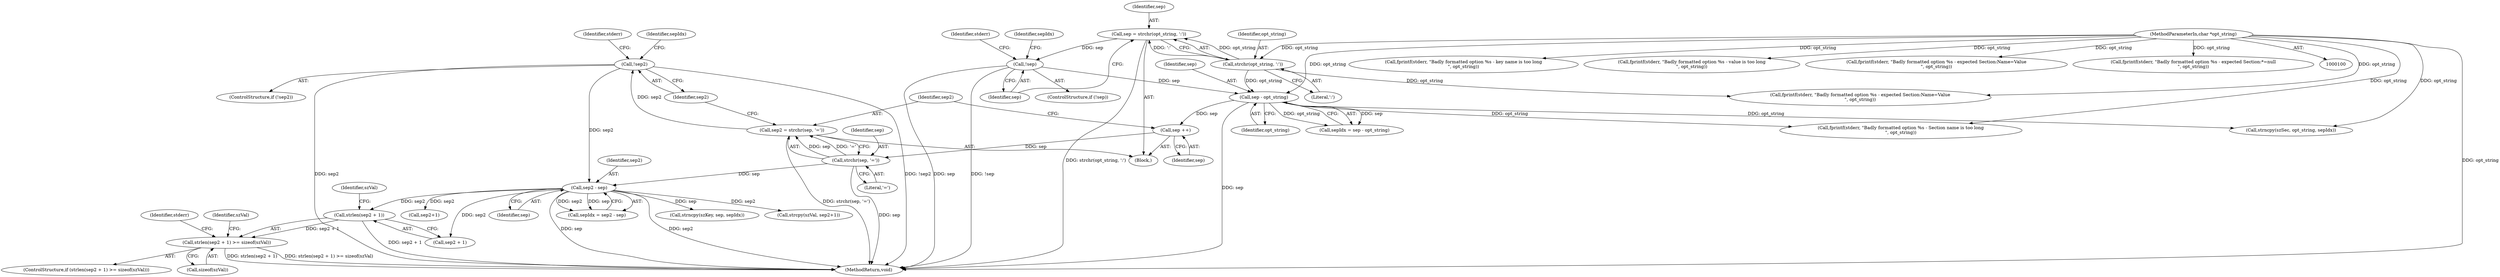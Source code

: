 digraph "0_gpac_35ab4475a7df9b2a4bcab235e379c0c3ec543658_2@API" {
"1000194" [label="(Call,strlen(sep2 + 1))"];
"1000169" [label="(Call,sep2 - sep)"];
"1000157" [label="(Call,!sep2)"];
"1000151" [label="(Call,sep2 = strchr(sep, '='))"];
"1000153" [label="(Call,strchr(sep, '='))"];
"1000149" [label="(Call,sep ++)"];
"1000126" [label="(Call,sep - opt_string)"];
"1000114" [label="(Call,!sep)"];
"1000108" [label="(Call,sep = strchr(opt_string, ':'))"];
"1000110" [label="(Call,strchr(opt_string, ':'))"];
"1000101" [label="(MethodParameterIn,char *opt_string)"];
"1000193" [label="(Call,strlen(sep2 + 1) >= sizeof(szVal))"];
"1000161" [label="(Identifier,stderr)"];
"1000124" [label="(Call,sepIdx = sep - opt_string)"];
"1000194" [label="(Call,strlen(sep2 + 1))"];
"1000192" [label="(ControlStructure,if (strlen(sep2 + 1) >= sizeof(szVal)))"];
"1000156" [label="(ControlStructure,if (!sep2))"];
"1000114" [label="(Call,!sep)"];
"1000128" [label="(Identifier,opt_string)"];
"1000168" [label="(Identifier,sepIdx)"];
"1000150" [label="(Identifier,sep)"];
"1000252" [label="(MethodReturn,void)"];
"1000118" [label="(Identifier,stderr)"];
"1000195" [label="(Call,sep2 + 1)"];
"1000152" [label="(Identifier,sep2)"];
"1000155" [label="(Literal,'=')"];
"1000115" [label="(Identifier,sep)"];
"1000125" [label="(Identifier,sepIdx)"];
"1000198" [label="(Call,sizeof(szVal))"];
"1000140" [label="(Call,strncpy(szSec, opt_string, sepIdx))"];
"1000110" [label="(Call,strchr(opt_string, ':'))"];
"1000171" [label="(Identifier,sep)"];
"1000157" [label="(Call,!sep2)"];
"1000183" [label="(Call,strncpy(szKey, sep, sepIdx))"];
"1000127" [label="(Identifier,sep)"];
"1000126" [label="(Call,sep - opt_string)"];
"1000108" [label="(Call,sep = strchr(opt_string, ':'))"];
"1000178" [label="(Call,fprintf(stderr, \"Badly formatted option %s - key name is too long\n\", opt_string))"];
"1000207" [label="(Identifier,szVal)"];
"1000199" [label="(Identifier,szVal)"];
"1000117" [label="(Call,fprintf(stderr, \"Badly formatted option %s - expected Section:Name=Value\n\", opt_string))"];
"1000201" [label="(Call,fprintf(stderr, \"Badly formatted option %s - value is too long\n\", opt_string))"];
"1000170" [label="(Identifier,sep2)"];
"1000135" [label="(Call,fprintf(stderr, \"Badly formatted option %s - Section name is too long\n\", opt_string))"];
"1000112" [label="(Literal,':')"];
"1000111" [label="(Identifier,opt_string)"];
"1000101" [label="(MethodParameterIn,char *opt_string)"];
"1000158" [label="(Identifier,sep2)"];
"1000206" [label="(Call,strcpy(szVal, sep2+1))"];
"1000102" [label="(Block,)"];
"1000153" [label="(Call,strchr(sep, '='))"];
"1000149" [label="(Call,sep ++)"];
"1000113" [label="(ControlStructure,if (!sep))"];
"1000109" [label="(Identifier,sep)"];
"1000154" [label="(Identifier,sep)"];
"1000208" [label="(Call,sep2+1)"];
"1000160" [label="(Call,fprintf(stderr, \"Badly formatted option %s - expected Section:Name=Value\n\", opt_string))"];
"1000193" [label="(Call,strlen(sep2 + 1) >= sizeof(szVal))"];
"1000222" [label="(Call,fprintf(stderr, \"Badly formatted option %s - expected Section:*=null\n\", opt_string))"];
"1000167" [label="(Call,sepIdx = sep2 - sep)"];
"1000202" [label="(Identifier,stderr)"];
"1000151" [label="(Call,sep2 = strchr(sep, '='))"];
"1000169" [label="(Call,sep2 - sep)"];
"1000194" -> "1000193"  [label="AST: "];
"1000194" -> "1000195"  [label="CFG: "];
"1000195" -> "1000194"  [label="AST: "];
"1000199" -> "1000194"  [label="CFG: "];
"1000194" -> "1000252"  [label="DDG: sep2 + 1"];
"1000194" -> "1000193"  [label="DDG: sep2 + 1"];
"1000169" -> "1000194"  [label="DDG: sep2"];
"1000169" -> "1000167"  [label="AST: "];
"1000169" -> "1000171"  [label="CFG: "];
"1000170" -> "1000169"  [label="AST: "];
"1000171" -> "1000169"  [label="AST: "];
"1000167" -> "1000169"  [label="CFG: "];
"1000169" -> "1000252"  [label="DDG: sep"];
"1000169" -> "1000252"  [label="DDG: sep2"];
"1000169" -> "1000167"  [label="DDG: sep2"];
"1000169" -> "1000167"  [label="DDG: sep"];
"1000157" -> "1000169"  [label="DDG: sep2"];
"1000153" -> "1000169"  [label="DDG: sep"];
"1000169" -> "1000183"  [label="DDG: sep"];
"1000169" -> "1000195"  [label="DDG: sep2"];
"1000169" -> "1000206"  [label="DDG: sep2"];
"1000169" -> "1000208"  [label="DDG: sep2"];
"1000157" -> "1000156"  [label="AST: "];
"1000157" -> "1000158"  [label="CFG: "];
"1000158" -> "1000157"  [label="AST: "];
"1000161" -> "1000157"  [label="CFG: "];
"1000168" -> "1000157"  [label="CFG: "];
"1000157" -> "1000252"  [label="DDG: !sep2"];
"1000157" -> "1000252"  [label="DDG: sep2"];
"1000151" -> "1000157"  [label="DDG: sep2"];
"1000151" -> "1000102"  [label="AST: "];
"1000151" -> "1000153"  [label="CFG: "];
"1000152" -> "1000151"  [label="AST: "];
"1000153" -> "1000151"  [label="AST: "];
"1000158" -> "1000151"  [label="CFG: "];
"1000151" -> "1000252"  [label="DDG: strchr(sep, '=')"];
"1000153" -> "1000151"  [label="DDG: sep"];
"1000153" -> "1000151"  [label="DDG: '='"];
"1000153" -> "1000155"  [label="CFG: "];
"1000154" -> "1000153"  [label="AST: "];
"1000155" -> "1000153"  [label="AST: "];
"1000153" -> "1000252"  [label="DDG: sep"];
"1000149" -> "1000153"  [label="DDG: sep"];
"1000149" -> "1000102"  [label="AST: "];
"1000149" -> "1000150"  [label="CFG: "];
"1000150" -> "1000149"  [label="AST: "];
"1000152" -> "1000149"  [label="CFG: "];
"1000126" -> "1000149"  [label="DDG: sep"];
"1000126" -> "1000124"  [label="AST: "];
"1000126" -> "1000128"  [label="CFG: "];
"1000127" -> "1000126"  [label="AST: "];
"1000128" -> "1000126"  [label="AST: "];
"1000124" -> "1000126"  [label="CFG: "];
"1000126" -> "1000252"  [label="DDG: sep"];
"1000126" -> "1000124"  [label="DDG: sep"];
"1000126" -> "1000124"  [label="DDG: opt_string"];
"1000114" -> "1000126"  [label="DDG: sep"];
"1000110" -> "1000126"  [label="DDG: opt_string"];
"1000101" -> "1000126"  [label="DDG: opt_string"];
"1000126" -> "1000135"  [label="DDG: opt_string"];
"1000126" -> "1000140"  [label="DDG: opt_string"];
"1000114" -> "1000113"  [label="AST: "];
"1000114" -> "1000115"  [label="CFG: "];
"1000115" -> "1000114"  [label="AST: "];
"1000118" -> "1000114"  [label="CFG: "];
"1000125" -> "1000114"  [label="CFG: "];
"1000114" -> "1000252"  [label="DDG: !sep"];
"1000114" -> "1000252"  [label="DDG: sep"];
"1000108" -> "1000114"  [label="DDG: sep"];
"1000108" -> "1000102"  [label="AST: "];
"1000108" -> "1000110"  [label="CFG: "];
"1000109" -> "1000108"  [label="AST: "];
"1000110" -> "1000108"  [label="AST: "];
"1000115" -> "1000108"  [label="CFG: "];
"1000108" -> "1000252"  [label="DDG: strchr(opt_string, ':')"];
"1000110" -> "1000108"  [label="DDG: opt_string"];
"1000110" -> "1000108"  [label="DDG: ':'"];
"1000110" -> "1000112"  [label="CFG: "];
"1000111" -> "1000110"  [label="AST: "];
"1000112" -> "1000110"  [label="AST: "];
"1000101" -> "1000110"  [label="DDG: opt_string"];
"1000110" -> "1000117"  [label="DDG: opt_string"];
"1000101" -> "1000100"  [label="AST: "];
"1000101" -> "1000252"  [label="DDG: opt_string"];
"1000101" -> "1000117"  [label="DDG: opt_string"];
"1000101" -> "1000135"  [label="DDG: opt_string"];
"1000101" -> "1000140"  [label="DDG: opt_string"];
"1000101" -> "1000160"  [label="DDG: opt_string"];
"1000101" -> "1000178"  [label="DDG: opt_string"];
"1000101" -> "1000201"  [label="DDG: opt_string"];
"1000101" -> "1000222"  [label="DDG: opt_string"];
"1000193" -> "1000192"  [label="AST: "];
"1000193" -> "1000198"  [label="CFG: "];
"1000198" -> "1000193"  [label="AST: "];
"1000202" -> "1000193"  [label="CFG: "];
"1000207" -> "1000193"  [label="CFG: "];
"1000193" -> "1000252"  [label="DDG: strlen(sep2 + 1)"];
"1000193" -> "1000252"  [label="DDG: strlen(sep2 + 1) >= sizeof(szVal)"];
}
